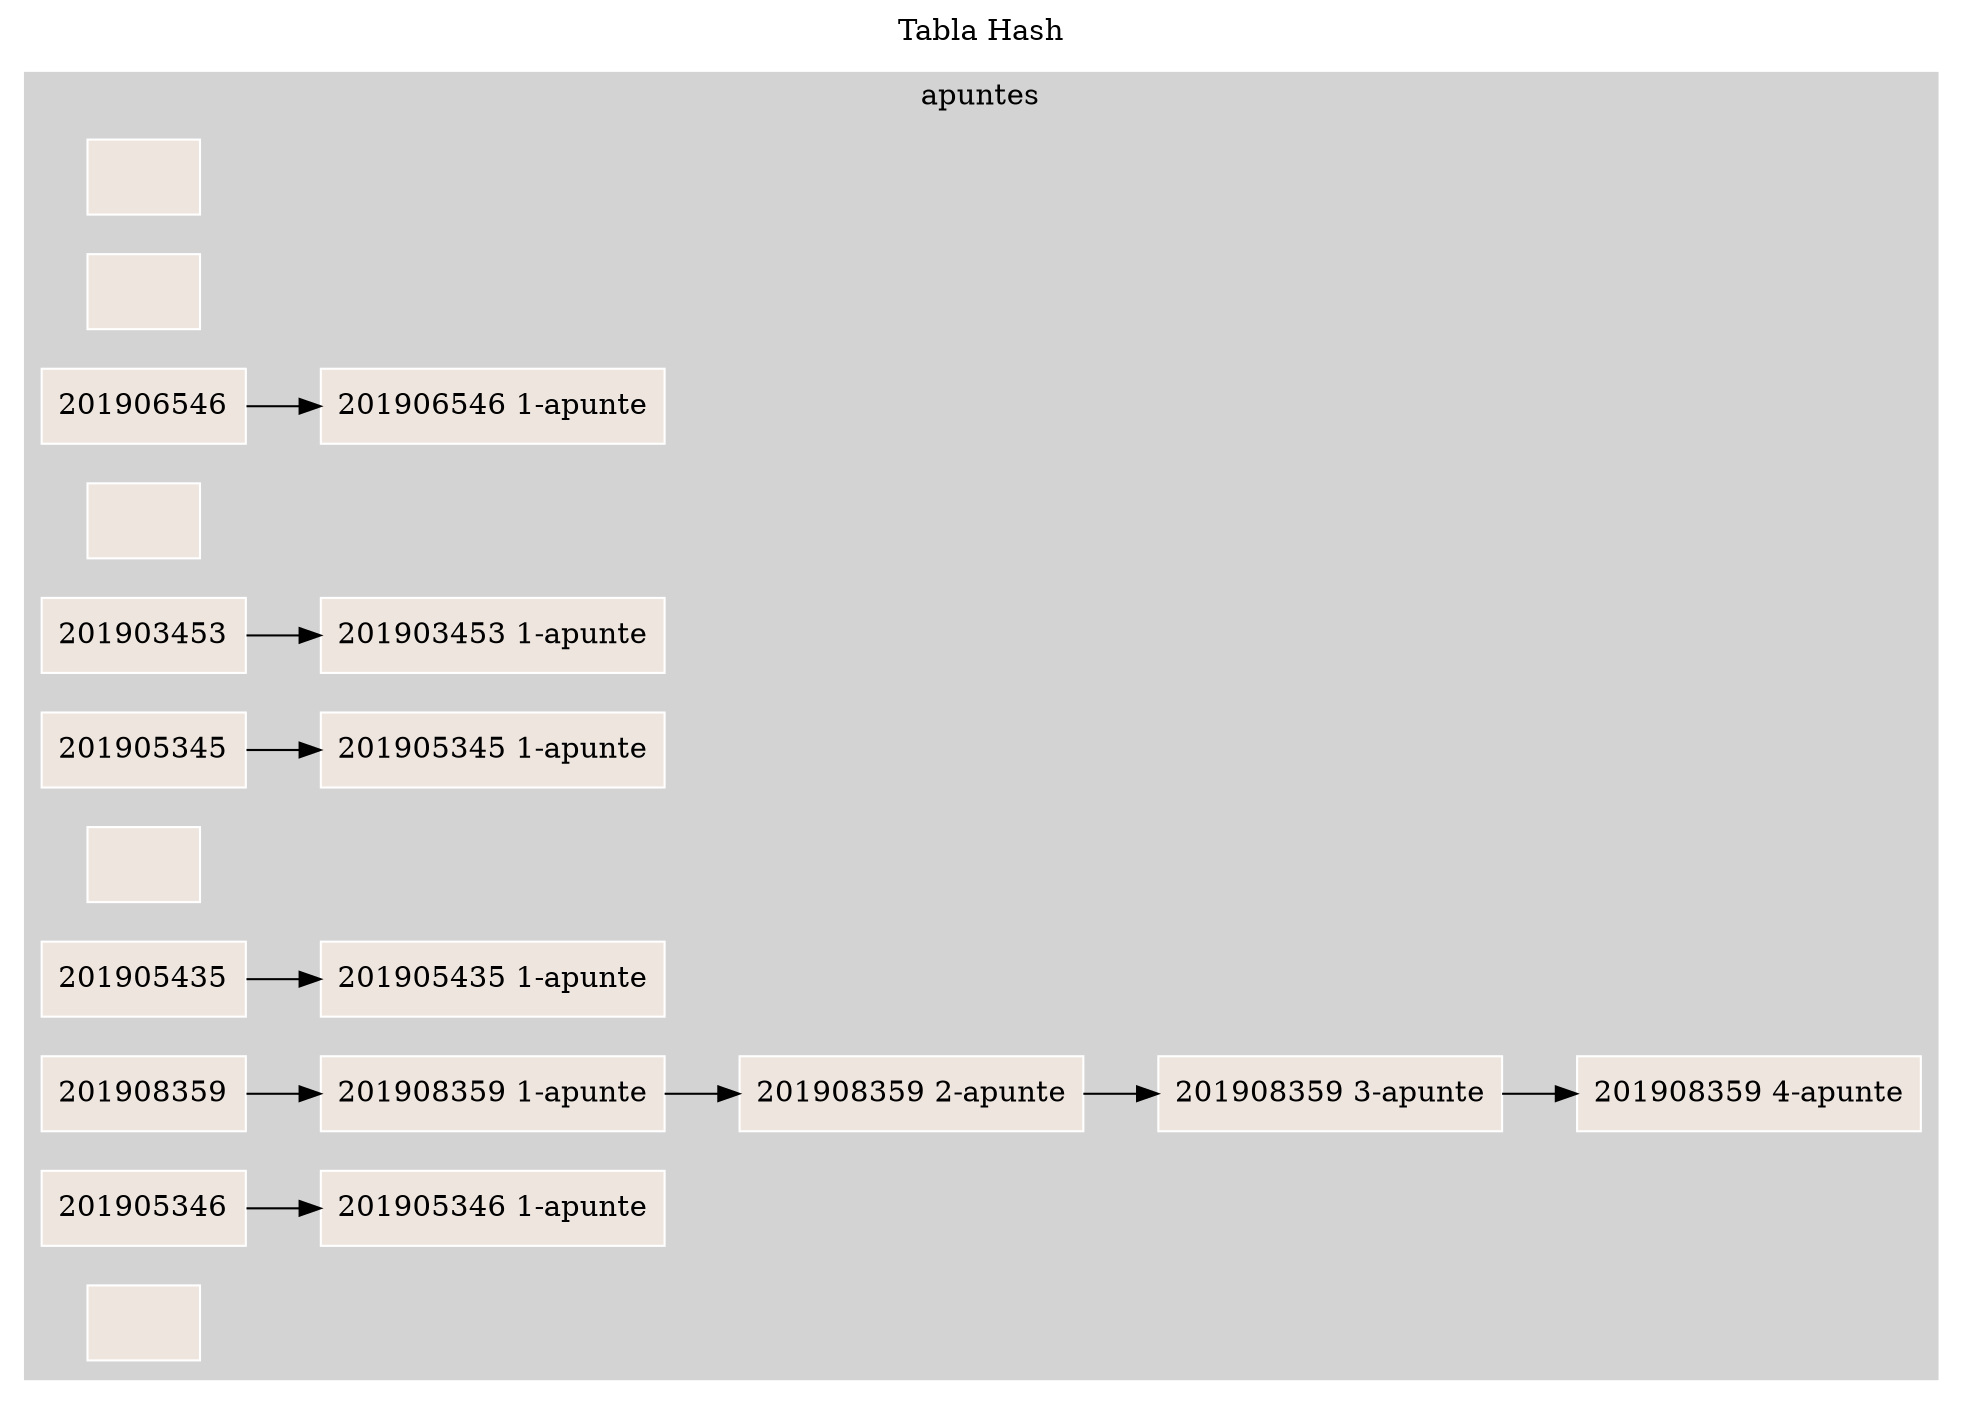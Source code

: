 digraph grafica{
rankdir=LR;
node [shape = record, style=filled, fillcolor=seashell2];
 labelloc="t";
label="Tabla Hash";
subgraph cluster_0{
style=filled;
color=lightgrey;
node [style=filled,color=white];
nodoMateria0 [label =""];
nodoMateria1 [label =""];
nodoMateria201906546 [label ="201906546"];
nodoMateria3 [label =""];
nodoMateria201903453 [label ="201903453"];
nodoMateria201905345 [label ="201905345"];
nodoMateria6 [label =""];
nodoMateria201905435 [label ="201905435"];
nodoMateria201908359 [label ="201908359"];
nodoMateria201905346 [label ="201905346"];
nodoMateria10 [label =""];
nodoMateria201906546 -> nodoApunte0201906546 nodoMateria201903453 -> nodoApunte0201903453 nodoMateria201905345 -> nodoApunte0201905345 nodoMateria201905435 -> nodoApunte0201905435 nodoMateria201908359 -> nodoApunte0201908359 -> nodoApunte1201908359 -> nodoApunte2201908359 -> nodoApunte3201908359 nodoMateria201905346 -> nodoApunte0201905346 nodoApunte0201906546[label ="201906546 1-apunte"]
 nodoApunte0201903453[label ="201903453 1-apunte"]
 nodoApunte0201905345[label ="201905345 1-apunte"]
 nodoApunte0201905435[label ="201905435 1-apunte"]
 nodoApunte0201908359[label ="201908359 1-apunte"]
 nodoApunte1201908359[label ="201908359 2-apunte"]
 nodoApunte2201908359[label ="201908359 3-apunte"]
 nodoApunte3201908359[label ="201908359 4-apunte"]
 nodoApunte0201905346[label ="201905346 1-apunte"]
 
label ="apuntes"
}}

